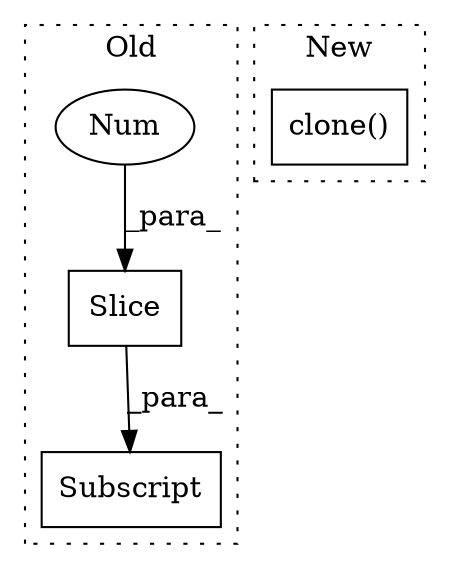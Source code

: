 digraph G {
subgraph cluster0 {
1 [label="Slice" a="80" s="547" l="2" shape="box"];
3 [label="Num" a="76" s="547" l="1" shape="ellipse"];
4 [label="Subscript" a="63" s="540,0" l="10,0" shape="box"];
label = "Old";
style="dotted";
}
subgraph cluster1 {
2 [label="clone()" a="75" s="1257" l="25" shape="box"];
label = "New";
style="dotted";
}
1 -> 4 [label="_para_"];
3 -> 1 [label="_para_"];
}